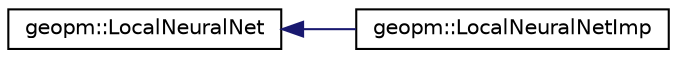 digraph "Graphical Class Hierarchy"
{
 // LATEX_PDF_SIZE
  edge [fontname="Helvetica",fontsize="10",labelfontname="Helvetica",labelfontsize="10"];
  node [fontname="Helvetica",fontsize="10",shape=record];
  rankdir="LR";
  Node0 [label="geopm::LocalNeuralNet",height=0.2,width=0.4,color="black", fillcolor="white", style="filled",URL="$classgeopm_1_1_local_neural_net.html",tooltip="Class to manage data and operations of feed forward neural nets required for neural net inference."];
  Node0 -> Node1 [dir="back",color="midnightblue",fontsize="10",style="solid",fontname="Helvetica"];
  Node1 [label="geopm::LocalNeuralNetImp",height=0.2,width=0.4,color="black", fillcolor="white", style="filled",URL="$classgeopm_1_1_local_neural_net_imp.html",tooltip=" "];
}
